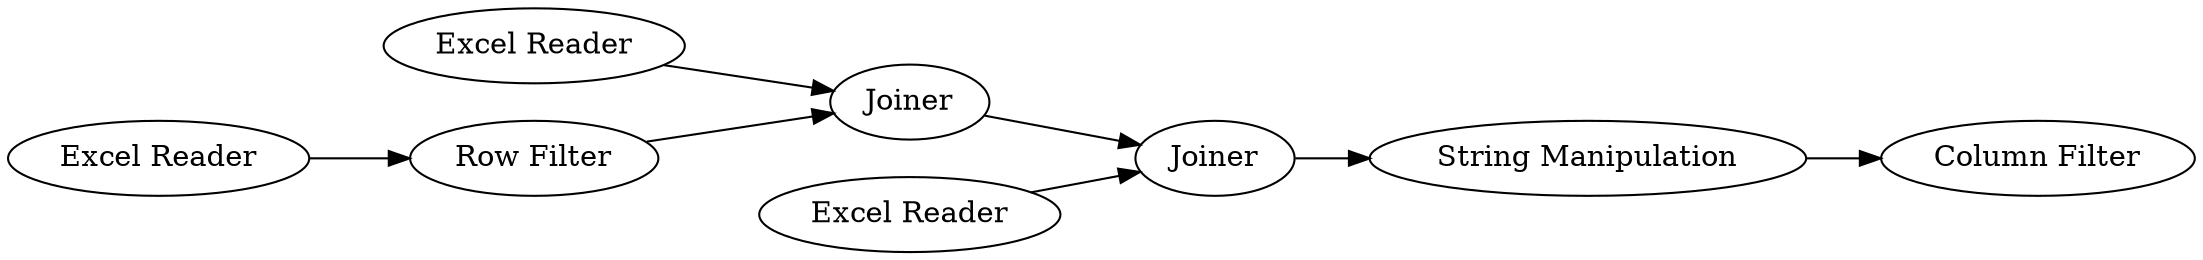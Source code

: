 digraph {
	7 -> 8
	3 -> 5
	5 -> 6
	1 -> 2
	2 -> 5
	6 -> 7
	4 -> 6
	5 [label=Joiner]
	1 [label="Excel Reader"]
	7 [label="String Manipulation"]
	4 [label="Excel Reader"]
	6 [label=Joiner]
	8 [label="Column Filter"]
	3 [label="Excel Reader"]
	2 [label="Row Filter"]
	rankdir=LR
}

